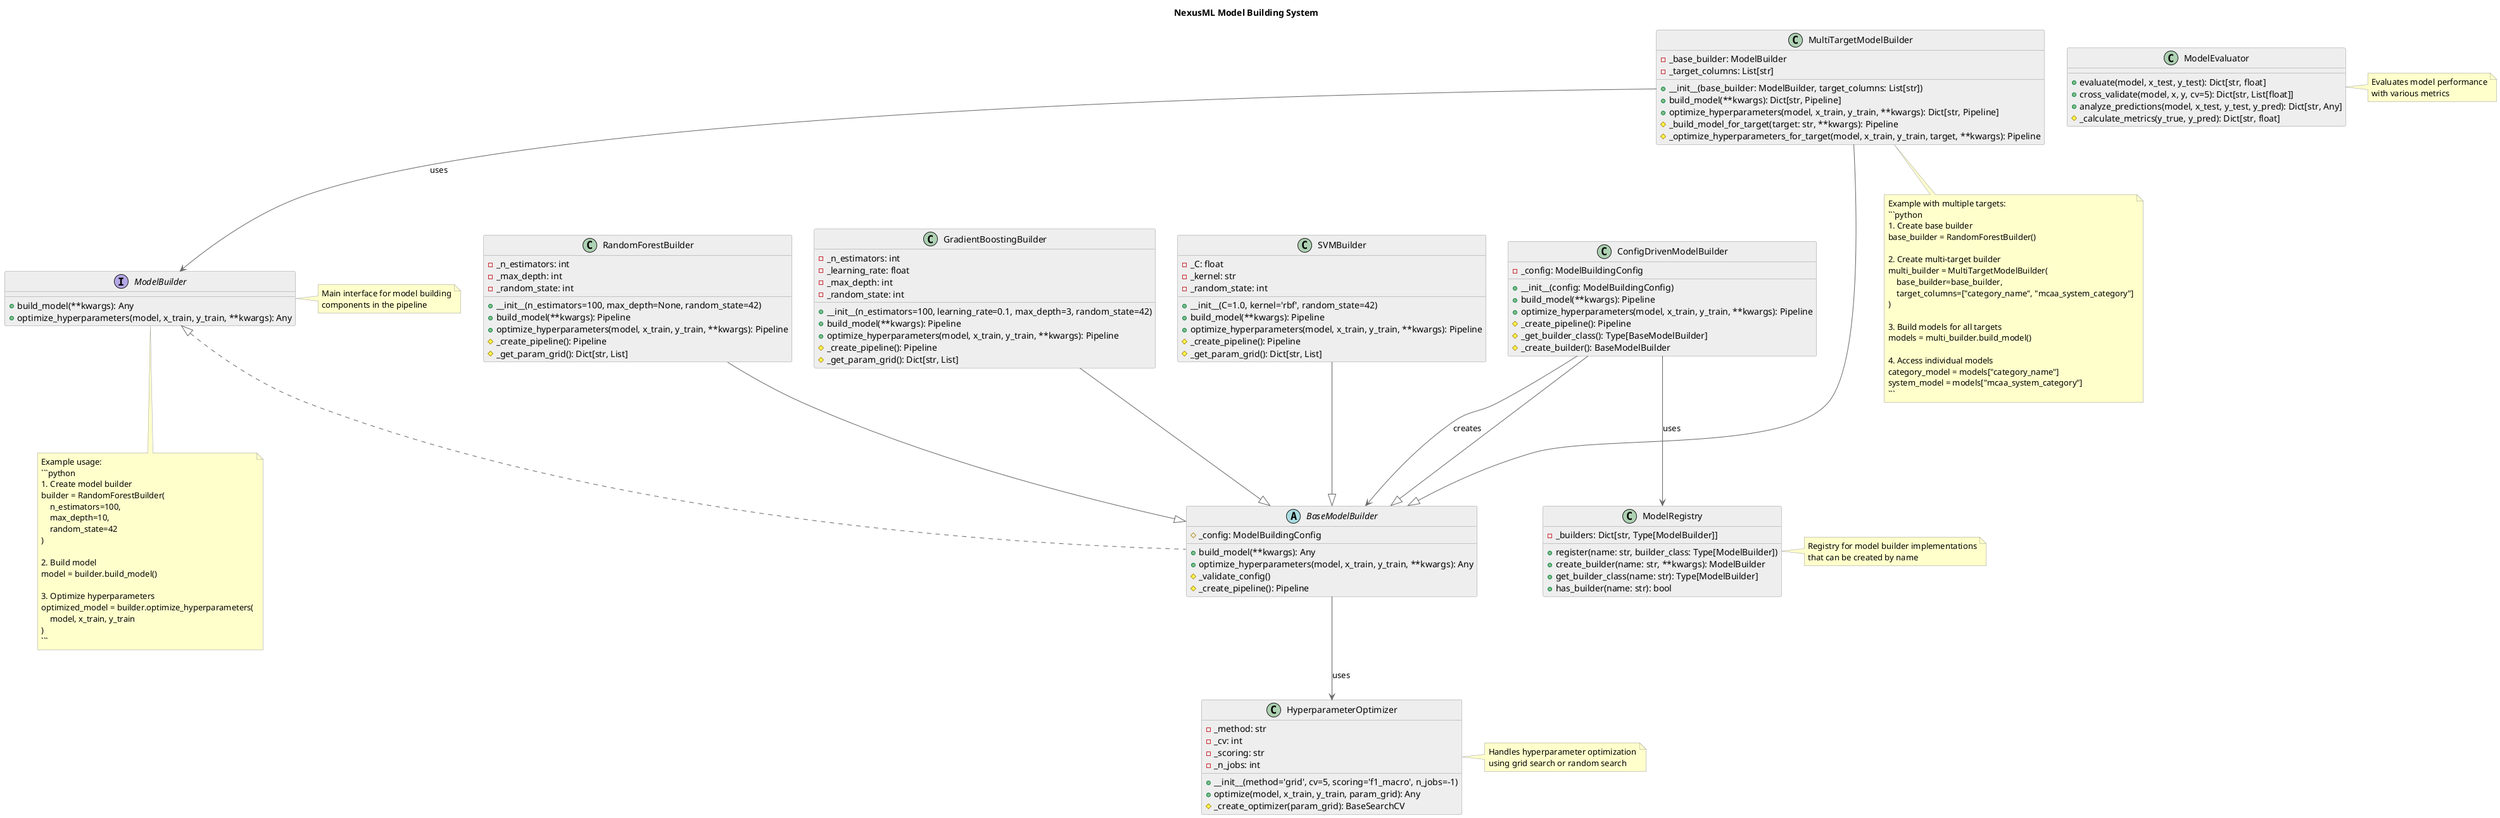 @startuml "NexusML Model Building System"

' Style definitions
skinparam componentStyle uml2
skinparam backgroundColor white
skinparam ArrowColor #666666
skinparam ClassBorderColor #999999
skinparam ClassBackgroundColor #EEEEEE
skinparam NoteBackgroundColor #FFFFCC
skinparam NoteBorderColor #999999

' Title
title NexusML Model Building System

' Interfaces
interface "ModelBuilder" as IModelBuilder {
  + build_model(**kwargs): Any
  + optimize_hyperparameters(model, x_train, y_train, **kwargs): Any
}

' Base classes
abstract class BaseModelBuilder {
  # _config: ModelBuildingConfig
  + build_model(**kwargs): Any
  + optimize_hyperparameters(model, x_train, y_train, **kwargs): Any
  # _validate_config()
  # _create_pipeline(): Pipeline
}

' Concrete implementations
class RandomForestBuilder {
  - _n_estimators: int
  - _max_depth: int
  - _random_state: int
  + __init__(n_estimators=100, max_depth=None, random_state=42)
  + build_model(**kwargs): Pipeline
  + optimize_hyperparameters(model, x_train, y_train, **kwargs): Pipeline
  # _create_pipeline(): Pipeline
  # _get_param_grid(): Dict[str, List]
}

class GradientBoostingBuilder {
  - _n_estimators: int
  - _learning_rate: float
  - _max_depth: int
  - _random_state: int
  + __init__(n_estimators=100, learning_rate=0.1, max_depth=3, random_state=42)
  + build_model(**kwargs): Pipeline
  + optimize_hyperparameters(model, x_train, y_train, **kwargs): Pipeline
  # _create_pipeline(): Pipeline
  # _get_param_grid(): Dict[str, List]
}

class SVMBuilder {
  - _C: float
  - _kernel: str
  - _random_state: int
  + __init__(C=1.0, kernel='rbf', random_state=42)
  + build_model(**kwargs): Pipeline
  + optimize_hyperparameters(model, x_train, y_train, **kwargs): Pipeline
  # _create_pipeline(): Pipeline
  # _get_param_grid(): Dict[str, List]
}

class ConfigDrivenModelBuilder {
  - _config: ModelBuildingConfig
  + __init__(config: ModelBuildingConfig)
  + build_model(**kwargs): Pipeline
  + optimize_hyperparameters(model, x_train, y_train, **kwargs): Pipeline
  # _create_pipeline(): Pipeline
  # _get_builder_class(): Type[BaseModelBuilder]
  # _create_builder(): BaseModelBuilder
}

class MultiTargetModelBuilder {
  - _base_builder: ModelBuilder
  - _target_columns: List[str]
  + __init__(base_builder: ModelBuilder, target_columns: List[str])
  + build_model(**kwargs): Dict[str, Pipeline]
  + optimize_hyperparameters(model, x_train, y_train, **kwargs): Dict[str, Pipeline]
  # _build_model_for_target(target: str, **kwargs): Pipeline
  # _optimize_hyperparameters_for_target(model, x_train, y_train, target, **kwargs): Pipeline
}

' Helper classes
class ModelRegistry {
  - _builders: Dict[str, Type[ModelBuilder]]
  + register(name: str, builder_class: Type[ModelBuilder])
  + create_builder(name: str, **kwargs): ModelBuilder
  + get_builder_class(name: str): Type[ModelBuilder]
  + has_builder(name: str): bool
}

class HyperparameterOptimizer {
  - _method: str
  - _cv: int
  - _scoring: str
  - _n_jobs: int
  + __init__(method='grid', cv=5, scoring='f1_macro', n_jobs=-1)
  + optimize(model, x_train, y_train, param_grid): Any
  # _create_optimizer(param_grid): BaseSearchCV
}

class ModelEvaluator {
  + evaluate(model, x_test, y_test): Dict[str, float]
  + cross_validate(model, x, y, cv=5): Dict[str, List[float]]
  + analyze_predictions(model, x_test, y_test, y_pred): Dict[str, Any]
  # _calculate_metrics(y_true, y_pred): Dict[str, float]
}

' Relationships
BaseModelBuilder .up.|> IModelBuilder
RandomForestBuilder --|> BaseModelBuilder
GradientBoostingBuilder --|> BaseModelBuilder
SVMBuilder --|> BaseModelBuilder
ConfigDrivenModelBuilder --|> BaseModelBuilder
MultiTargetModelBuilder --|> BaseModelBuilder

ConfigDrivenModelBuilder --> ModelRegistry : uses
ConfigDrivenModelBuilder --> BaseModelBuilder : creates

MultiTargetModelBuilder --> IModelBuilder : uses

BaseModelBuilder --> HyperparameterOptimizer : uses

' Notes
note right of IModelBuilder
  Main interface for model building
  components in the pipeline
end note

note right of ModelRegistry
  Registry for model builder implementations
  that can be created by name
end note

note right of HyperparameterOptimizer
  Handles hyperparameter optimization
  using grid search or random search
end note

note right of ModelEvaluator
  Evaluates model performance
  with various metrics
end note

' Example usage
note bottom of IModelBuilder
Example usage:
```python
# Create model builder
builder = RandomForestBuilder(
    n_estimators=100,
    max_depth=10,
    random_state=42
)

# Build model
model = builder.build_model()

# Optimize hyperparameters
optimized_model = builder.optimize_hyperparameters(
    model, x_train, y_train
)
```
end note

note bottom of MultiTargetModelBuilder
Example with multiple targets:
```python
# Create base builder
base_builder = RandomForestBuilder()

# Create multi-target builder
multi_builder = MultiTargetModelBuilder(
    base_builder=base_builder,
    target_columns=["category_name", "mcaa_system_category"]
)

# Build models for all targets
models = multi_builder.build_model()

# Access individual models
category_model = models["category_name"]
system_model = models["mcaa_system_category"]
```
end note

@enduml